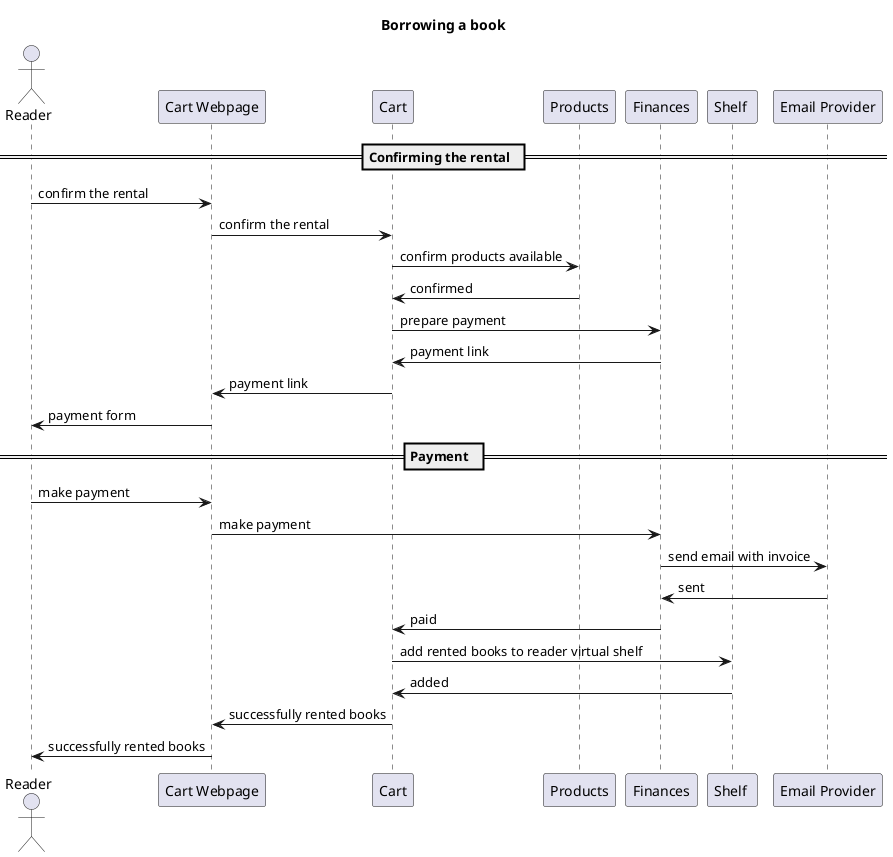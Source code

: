 @startuml
title "Borrowing a book"

actor "Reader" as reader
participant "Cart Webpage" as cartWebpage
participant "Cart" as cart
participant "Products" as products
participant "Finances" as finances
participant "Shelf " as shelf
participant "Email Provider" as email

== Confirming the rental  ==
reader -> cartWebpage : confirm the rental
cartWebpage -> cart : confirm the rental
cart -> products : confirm products available
products -> cart : confirmed
cart -> finances : prepare payment
finances -> cart : payment link
cart -> cartWebpage : payment link
cartWebpage -> reader : payment form

== Payment  ==
reader -> cartWebpage : make payment
cartWebpage -> finances : make payment
finances -> email : send email with invoice
email -> finances : sent
finances -> cart : paid
cart -> shelf : add rented books to reader virtual shelf
shelf -> cart : added
cart -> cartWebpage : successfully rented books
cartWebpage -> reader : successfully rented books

@enduml